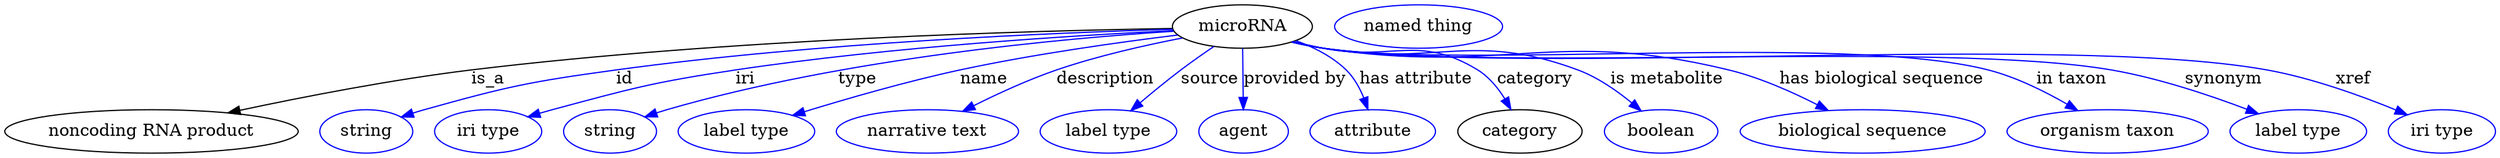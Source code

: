 digraph {
	graph [bb="0,0,2060.7,123"];
	node [label="\N"];
	microRNA	[height=0.5,
		label=microRNA,
		pos="1025.5,105",
		width=1.6068];
	"noncoding RNA product"	[height=0.5,
		pos="121.54,18",
		width=3.3761];
	microRNA -> "noncoding RNA product"	[label=is_a,
		lp="400.54,61.5",
		pos="e,184.89,33.388 967.6,103.38 855.16,101.61 599.69,94.832 386.54,69 321.26,61.089 247.85,46.809 194.87,35.529"];
	id	[color=blue,
		height=0.5,
		label=string,
		pos="299.54,18",
		width=1.0652];
	microRNA -> id	[color=blue,
		label=id,
		lp="513.54,61.5",
		pos="e,328.53,29.979 968.06,102.7 872.06,99.952 673.19,91.803 506.54,69 435.03,59.216 417.05,55.425 347.54,36 344.43,35.132 341.23,34.165 \
338.04,33.146",
		style=solid];
	iri	[color=blue,
		height=0.5,
		label="iri type",
		pos="400.54,18",
		width=1.2277];
	microRNA -> iri	[color=blue,
		label=iri,
		lp="613.54,61.5",
		pos="e,433.82,29.991 968.54,101.64 887.51,97.741 734.52,88.381 605.54,69 537.61,58.792 520.92,53.665 454.54,36 450.96,35.047 447.26,34.005 \
443.55,32.922",
		style=solid];
	type	[color=blue,
		height=0.5,
		label=string,
		pos="501.54,18",
		width=1.0652];
	microRNA -> type	[color=blue,
		label=type,
		lp="706.54,61.5",
		pos="e,530.18,30.023 969.01,101.09 878.6,95.308 696.55,78.965 548.54,36 545.63,35.156 542.65,34.227 539.66,33.251",
		style=solid];
	name	[color=blue,
		height=0.5,
		label="label type",
		pos="614.54,18",
		width=1.5707];
	microRNA -> name	[color=blue,
		label=name,
		lp="811.54,61.5",
		pos="e,652.86,31.346 972.22,97.981 924.56,92.138 852.98,82.218 791.54,69 747.31,59.485 697.82,45.188 662.45,34.315",
		style=solid];
	description	[color=blue,
		height=0.5,
		label="narrative text",
		pos="764.54,18",
		width=2.0943];
	microRNA -> description	[color=blue,
		label=description,
		lp="912.04,61.5",
		pos="e,793.81,34.76 975.9,95.515 945.35,89.609 905.64,80.694 871.54,69 848.1,60.962 822.94,49.37 802.91,39.37",
		style=solid];
	source	[color=blue,
		height=0.5,
		label="label type",
		pos="914.54,18",
		width=1.5707];
	microRNA -> source	[color=blue,
		label=source,
		lp="998.54,61.5",
		pos="e,933.09,35.223 1001.9,88.42 993.14,82.512 983.27,75.612 974.54,69 963.28,60.474 951.25,50.609 940.94,41.906",
		style=solid];
	"provided by"	[color=blue,
		height=0.5,
		label=agent,
		pos="1026.5,18",
		width=1.0291];
	microRNA -> "provided by"	[color=blue,
		label="provided by",
		lp="1069,61.5",
		pos="e,1026.3,36.175 1025.7,86.799 1025.9,75.163 1026.1,59.548 1026.2,46.237",
		style=solid];
	"has attribute"	[color=blue,
		height=0.5,
		label=attribute,
		pos="1133.5,18",
		width=1.4443];
	microRNA -> "has attribute"	[color=blue,
		label="has attribute",
		lp="1169.5,61.5",
		pos="e,1129.5,36.207 1070,93.208 1084.6,87.88 1100.1,80.125 1111.5,69 1118.1,62.632 1122.8,53.979 1126.2,45.661",
		style=solid];
	category	[height=0.5,
		pos="1254.5,18",
		width=1.4263];
	microRNA -> category	[color=blue,
		label=category,
		lp="1268,61.5",
		pos="e,1247.4,36.202 1067.3,92.488 1075.3,90.494 1083.6,88.562 1091.5,87 1148.3,75.762 1171.4,99.56 1220.5,69 1229.8,63.264 1237.1,53.994 \
1242.5,44.984",
		style=solid];
	"is metabolite"	[color=blue,
		height=0.5,
		label=boolean,
		pos="1370.5,18",
		width=1.2999];
	microRNA -> "is metabolite"	[color=blue,
		label="is metabolite",
		lp="1377.5,61.5",
		pos="e,1354.5,35.077 1066.9,92.23 1075,90.234 1083.5,88.368 1091.5,87 1184.8,71.151 1215.1,102.57 1303.5,69 1319.4,62.972 1334.8,52.01 \
1346.8,41.883",
		style=solid];
	"has biological sequence"	[color=blue,
		height=0.5,
		label="biological sequence",
		pos="1536.5,18",
		width=2.8164];
	microRNA -> "has biological sequence"	[color=blue,
		label="has biological sequence",
		lp="1554,61.5",
		pos="e,1508.7,35.462 1066.5,92.114 1074.7,90.102 1083.4,88.26 1091.5,87 1239.8,64.181 1283,105.16 1428.5,69 1453.4,62.823 1479.5,50.898 \
1499.8,40.243",
		style=solid];
	"in taxon"	[color=blue,
		height=0.5,
		label="organism taxon",
		pos="1739.5,18",
		width=2.3109];
	microRNA -> "in taxon"	[color=blue,
		label="in taxon",
		lp="1710.5,61.5",
		pos="e,1715.2,35.396 1066.1,92.065 1074.4,90.031 1083.2,88.192 1091.5,87 1212.8,69.616 1524,99.819 1642.5,69 1665,63.155 1688.2,51.438 \
1706.3,40.815",
		style=solid];
	synonym	[color=blue,
		height=0.5,
		label="label type",
		pos="1897.5,18",
		width=1.5707];
	microRNA -> synonym	[color=blue,
		label=synonym,
		lp="1836.5,61.5",
		pos="e,1864.6,32.75 1066.1,92.032 1074.4,90 1083.2,88.171 1091.5,87 1235.1,66.796 1600.7,93.632 1743.5,69 1782.3,62.319 1824.7,48.014 \
1855.1,36.409",
		style=solid];
	xref	[color=blue,
		height=0.5,
		label="iri type",
		pos="2016.5,18",
		width=1.2277];
	microRNA -> xref	[color=blue,
		label=xref,
		lp="1943,61.5",
		pos="e,1988,31.876 1066.1,92.003 1074.4,89.973 1083.2,88.152 1091.5,87 1263.5,63.193 1701.7,99.844 1872.5,69 1909.6,62.312 1949.9,47.622 \
1978.4,35.886",
		style=solid];
	"named thing_category"	[color=blue,
		height=0.5,
		label="named thing",
		pos="1170.5,105",
		width=1.9318];
}
